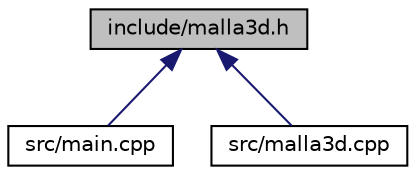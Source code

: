 digraph "include/malla3d.h"
{
 // LATEX_PDF_SIZE
  edge [fontname="Helvetica",fontsize="10",labelfontname="Helvetica",labelfontsize="10"];
  node [fontname="Helvetica",fontsize="10",shape=record];
  Node1 [label="include/malla3d.h",height=0.2,width=0.4,color="black", fillcolor="grey75", style="filled", fontcolor="black",tooltip="Implementation of class Malla3D."];
  Node1 -> Node2 [dir="back",color="midnightblue",fontsize="10",style="solid",fontname="Helvetica"];
  Node2 [label="src/main.cpp",height=0.2,width=0.4,color="black", fillcolor="white", style="filled",URL="$main_8cpp.html",tooltip="Example of use of Malla3D."];
  Node1 -> Node3 [dir="back",color="midnightblue",fontsize="10",style="solid",fontname="Helvetica"];
  Node3 [label="src/malla3d.cpp",height=0.2,width=0.4,color="black", fillcolor="white", style="filled",URL="$malla3d_8cpp.html",tooltip="Implementation of class Malla3D."];
}

